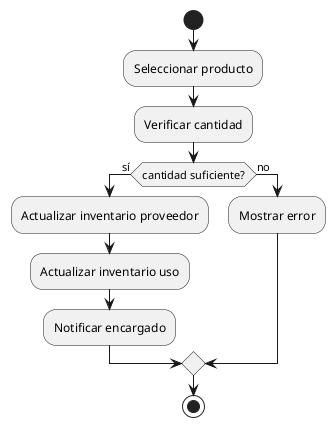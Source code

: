 @startuml
start
:Seleccionar producto;
:Verificar cantidad;
if (cantidad suficiente?) then (sí)
  :Actualizar inventario proveedor;
  :Actualizar inventario uso;
  :Notificar encargado;
else (no)
  :Mostrar error;
endif
stop
@enduml
